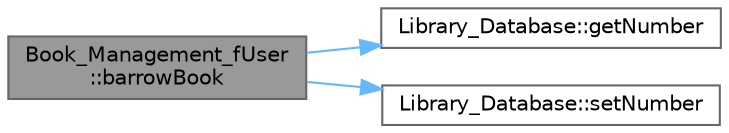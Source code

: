 digraph "Book_Management_fUser::barrowBook"
{
 // INTERACTIVE_SVG=YES
 // LATEX_PDF_SIZE
  bgcolor="transparent";
  edge [fontname=Helvetica,fontsize=10,labelfontname=Helvetica,labelfontsize=10];
  node [fontname=Helvetica,fontsize=10,shape=box,height=0.2,width=0.4];
  rankdir="LR";
  Node1 [id="Node000001",label="Book_Management_fUser\l::barrowBook",height=0.2,width=0.4,color="gray40", fillcolor="grey60", style="filled", fontcolor="black",tooltip="Borrows a book from the library."];
  Node1 -> Node2 [id="edge1_Node000001_Node000002",color="steelblue1",style="solid",tooltip=" "];
  Node2 [id="Node000002",label="Library_Database::getNumber",height=0.2,width=0.4,color="grey40", fillcolor="white", style="filled",URL="$class_library___database.html#a356673ecbee076bf5da60b63543dd415",tooltip="Retrieves the number of available copies."];
  Node1 -> Node3 [id="edge2_Node000001_Node000003",color="steelblue1",style="solid",tooltip=" "];
  Node3 [id="Node000003",label="Library_Database::setNumber",height=0.2,width=0.4,color="grey40", fillcolor="white", style="filled",URL="$class_library___database.html#a4e8d496e6bcebd3e85b790eb9be04358",tooltip="Sets the number of available copies."];
}
